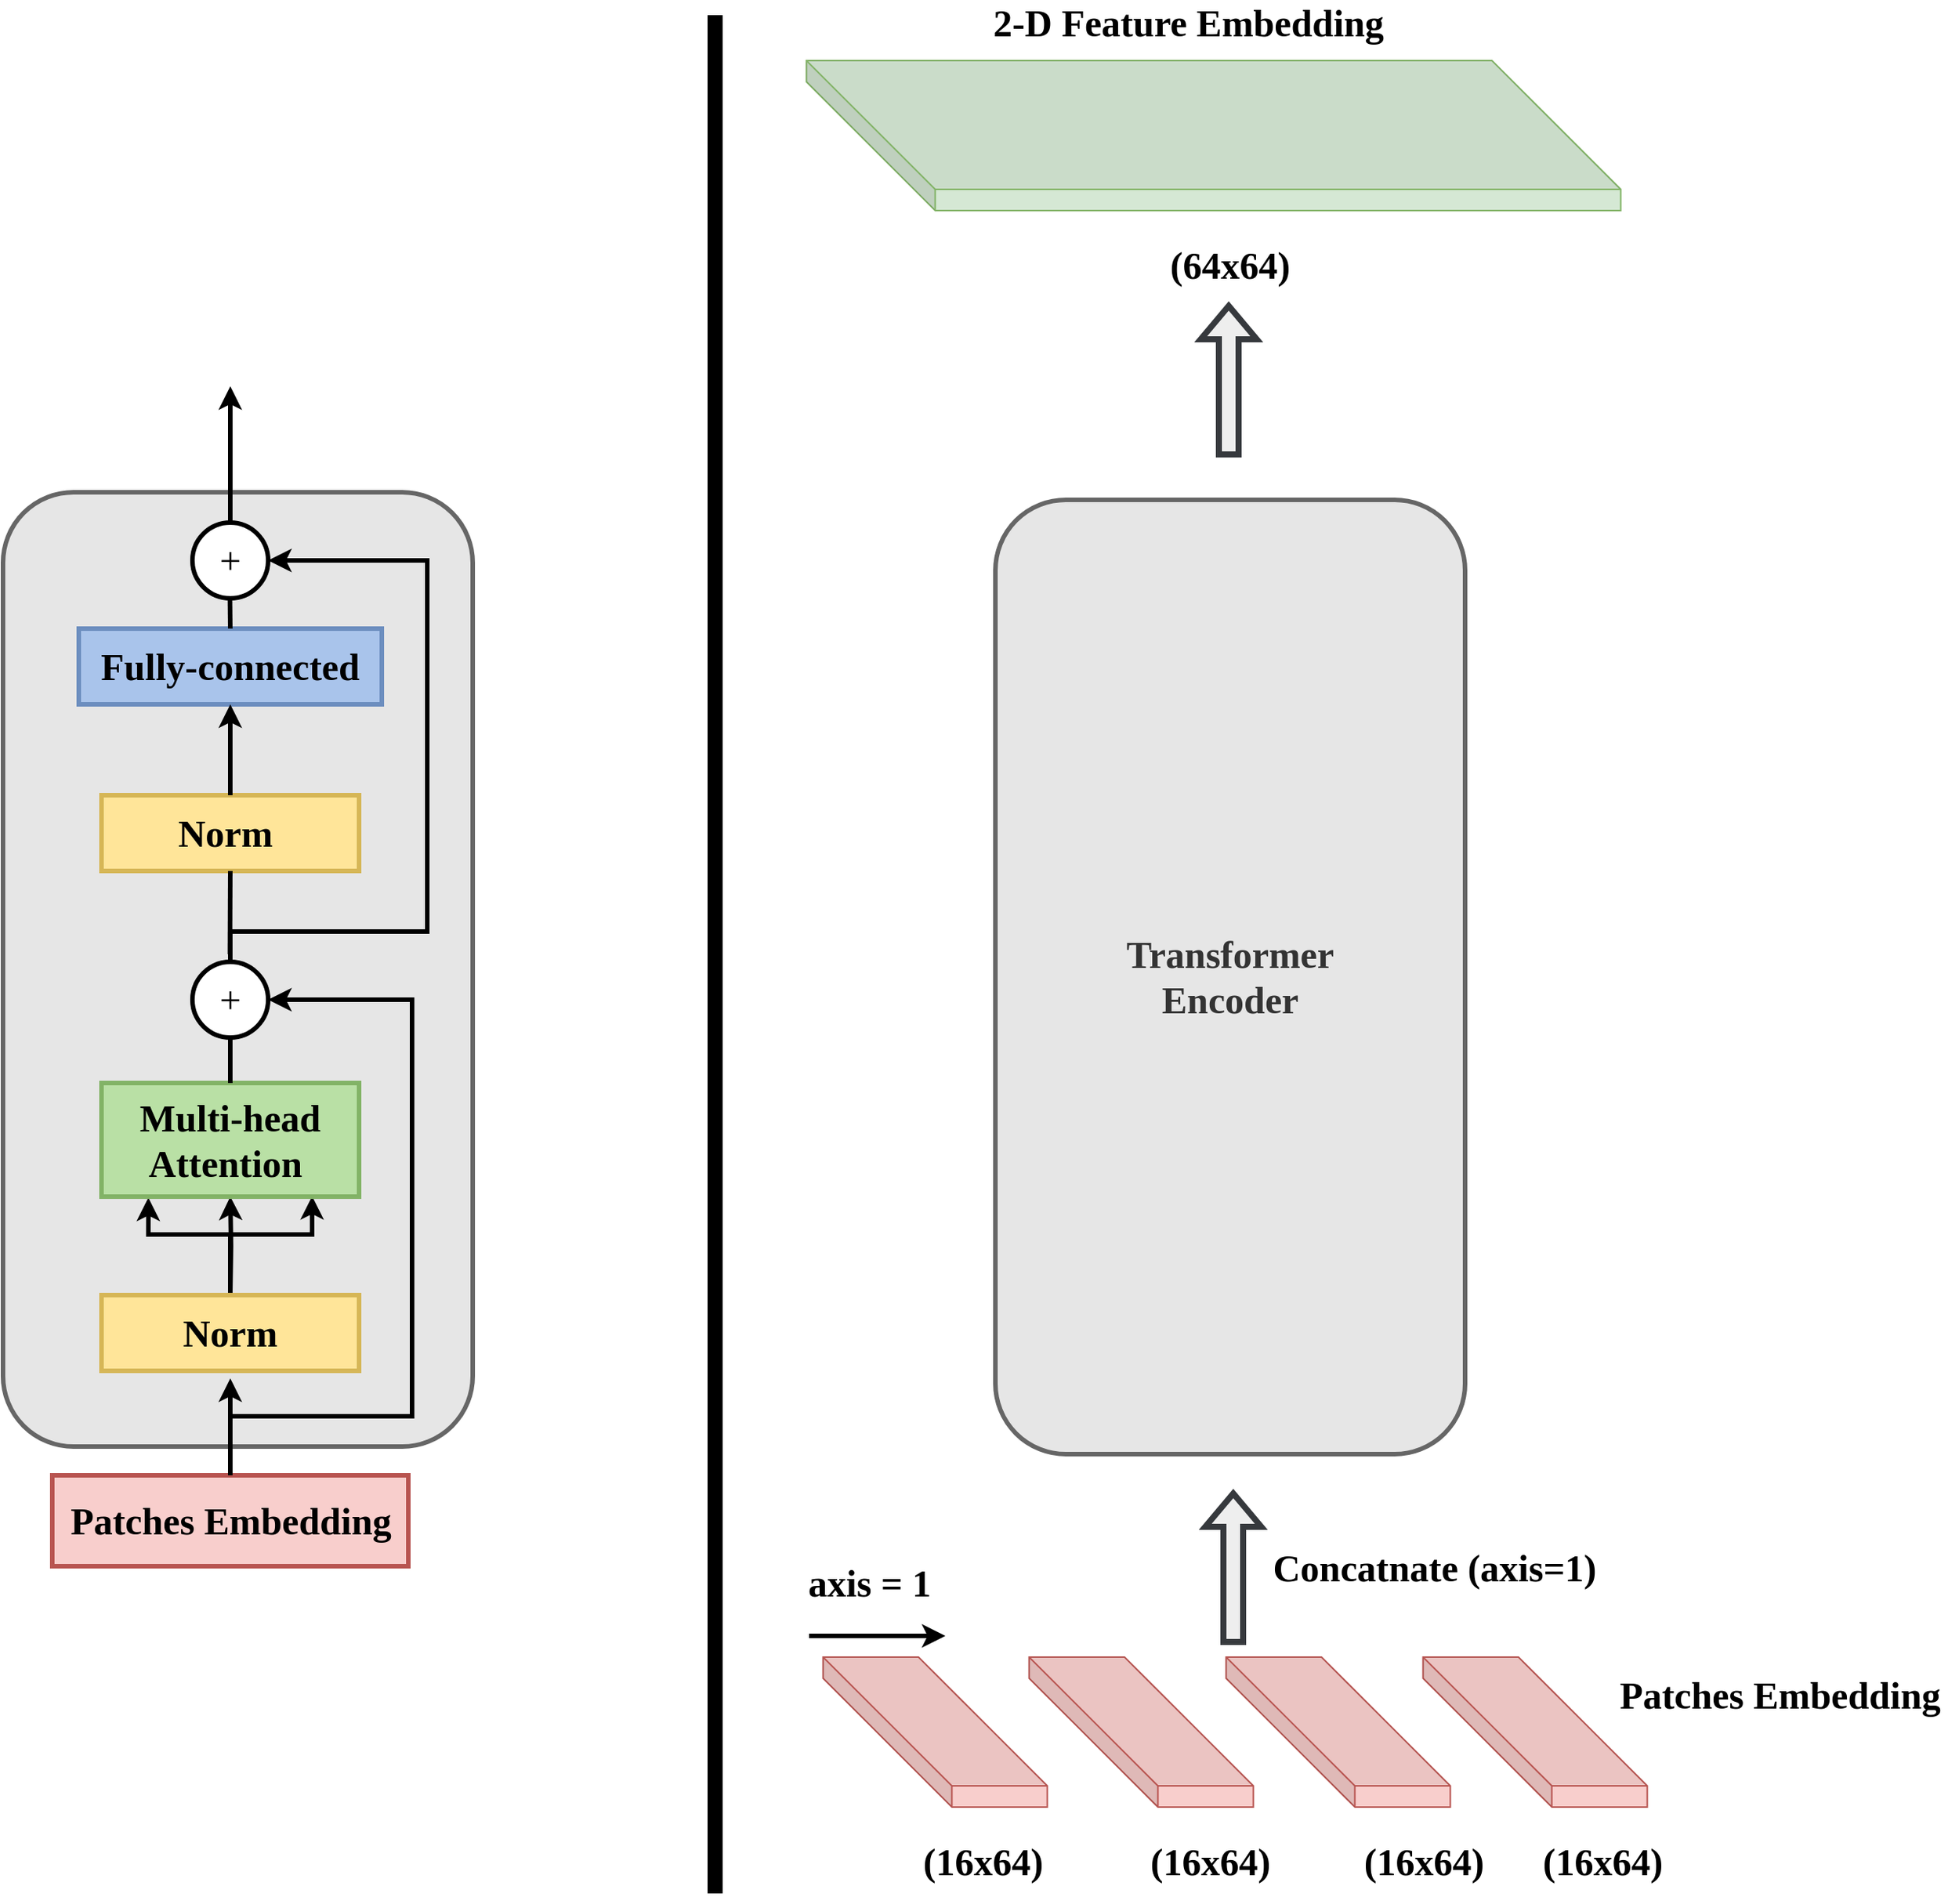 <mxfile version="22.0.8" type="google">
  <diagram name="Trang-1" id="IyQAXdZGtz3G4IscLwGx">
    <mxGraphModel grid="1" page="1" gridSize="10" guides="1" tooltips="1" connect="1" arrows="1" fold="1" pageScale="1" pageWidth="827" pageHeight="1169" math="0" shadow="0">
      <root>
        <mxCell id="0" />
        <mxCell id="1" parent="0" />
        <mxCell id="waNTQ4cFwyrJP3Vw7fTP-22" value="Transformer&lt;br style=&quot;font-size: 25px;&quot;&gt;Encoder" style="rounded=1;whiteSpace=wrap;html=1;fontSize=25;fontStyle=1;strokeWidth=3;fillColor=#E6E6E6;fontColor=#333333;strokeColor=#666666;fontFamily=Times New Roman;glass=0;" vertex="1" parent="1">
          <mxGeometry x="2105" width="310" height="630" as="geometry" />
        </mxCell>
        <mxCell id="waNTQ4cFwyrJP3Vw7fTP-44" value="" style="shape=cube;whiteSpace=wrap;html=1;boundedLbl=1;backgroundOutline=1;darkOpacity=0.05;darkOpacity2=0.1;size=85;fillColor=#d5e8d4;strokeColor=#82b366;fontSize=25;" vertex="1" parent="1">
          <mxGeometry x="1980.25" y="-290" width="537.5" height="99" as="geometry" />
        </mxCell>
        <mxCell id="waNTQ4cFwyrJP3Vw7fTP-49" value="(64x64)" style="text;html=1;strokeColor=none;fillColor=none;align=center;verticalAlign=middle;whiteSpace=wrap;rounded=0;fontSize=25;fontStyle=1;fontFamily=Times New Roman;" vertex="1" parent="1">
          <mxGeometry x="2170" y="-170" width="180" height="30" as="geometry" />
        </mxCell>
        <mxCell id="waNTQ4cFwyrJP3Vw7fTP-52" value="" style="endArrow=classic;html=1;rounded=0;shape=flexArrow;strokeWidth=4;fontFamily=Times New Roman;entryX=0.5;entryY=1;entryDx=0;entryDy=0;fontSize=25;fillColor=#eeeeee;strokeColor=#36393d;" edge="1" parent="1">
          <mxGeometry width="50" height="50" relative="1" as="geometry">
            <mxPoint x="2259" y="-28" as="sourcePoint" />
            <mxPoint x="2259" y="-130" as="targetPoint" />
          </mxGeometry>
        </mxCell>
        <mxCell id="waNTQ4cFwyrJP3Vw7fTP-53" value="" style="group;fontSize=25;" connectable="0" vertex="1" parent="1">
          <mxGeometry x="1980.25" y="764" width="616" height="150" as="geometry" />
        </mxCell>
        <mxCell id="waNTQ4cFwyrJP3Vw7fTP-36" value="(16x64)" style="text;html=1;strokeColor=none;fillColor=none;align=center;verticalAlign=middle;whiteSpace=wrap;rounded=0;fontSize=25;fontStyle=1;fontFamily=Times New Roman;" vertex="1" parent="waNTQ4cFwyrJP3Vw7fTP-53">
          <mxGeometry x="436" y="120" width="180" height="30" as="geometry" />
        </mxCell>
        <mxCell id="waNTQ4cFwyrJP3Vw7fTP-54" value="" style="endArrow=none;html=1;rounded=0;fontSize=25;strokeWidth=10;" edge="1" parent="1">
          <mxGeometry width="50" height="50" relative="1" as="geometry">
            <mxPoint x="1920" y="920" as="sourcePoint" />
            <mxPoint x="1920" y="-320" as="targetPoint" />
          </mxGeometry>
        </mxCell>
        <mxCell id="waNTQ4cFwyrJP3Vw7fTP-24" value="" style="shape=cube;whiteSpace=wrap;html=1;boundedLbl=1;backgroundOutline=1;darkOpacity=0.05;darkOpacity2=0.1;size=85;fillColor=#f8cecc;strokeColor=#b85450;fontSize=25;" vertex="1" parent="1">
          <mxGeometry x="1991.25" y="764" width="148" height="99" as="geometry" />
        </mxCell>
        <mxCell id="waNTQ4cFwyrJP3Vw7fTP-26" value="" style="shape=cube;whiteSpace=wrap;html=1;boundedLbl=1;backgroundOutline=1;darkOpacity=0.05;darkOpacity2=0.1;size=85;fillColor=#f8cecc;strokeColor=#b85450;fontSize=25;" vertex="1" parent="1">
          <mxGeometry x="2127.25" y="764" width="148" height="99" as="geometry" />
        </mxCell>
        <mxCell id="waNTQ4cFwyrJP3Vw7fTP-27" value="" style="shape=cube;whiteSpace=wrap;html=1;boundedLbl=1;backgroundOutline=1;darkOpacity=0.05;darkOpacity2=0.1;size=85;fillColor=#f8cecc;strokeColor=#b85450;fontSize=25;" vertex="1" parent="1">
          <mxGeometry x="2257.25" y="764" width="148" height="99" as="geometry" />
        </mxCell>
        <mxCell id="waNTQ4cFwyrJP3Vw7fTP-28" value="" style="shape=cube;whiteSpace=wrap;html=1;boundedLbl=1;backgroundOutline=1;darkOpacity=0.05;darkOpacity2=0.1;size=85;fillColor=#f8cecc;strokeColor=#b85450;fontSize=25;" vertex="1" parent="1">
          <mxGeometry x="2387.25" y="764" width="148" height="99" as="geometry" />
        </mxCell>
        <mxCell id="waNTQ4cFwyrJP3Vw7fTP-33" value="(16x64)" style="text;html=1;strokeColor=none;fillColor=none;align=center;verticalAlign=middle;whiteSpace=wrap;rounded=0;fontSize=25;fontStyle=1;fontFamily=Times New Roman;" vertex="1" parent="1">
          <mxGeometry x="2007.25" y="884" width="180" height="30" as="geometry" />
        </mxCell>
        <mxCell id="waNTQ4cFwyrJP3Vw7fTP-34" value="(16x64)" style="text;html=1;strokeColor=none;fillColor=none;align=center;verticalAlign=middle;whiteSpace=wrap;rounded=0;fontSize=25;fontStyle=1;fontFamily=Times New Roman;" vertex="1" parent="1">
          <mxGeometry x="2157.25" y="884" width="180" height="30" as="geometry" />
        </mxCell>
        <mxCell id="waNTQ4cFwyrJP3Vw7fTP-35" value="(16x64)" style="text;html=1;strokeColor=none;fillColor=none;align=center;verticalAlign=middle;whiteSpace=wrap;rounded=0;fontSize=25;fontStyle=1;fontFamily=Times New Roman;" vertex="1" parent="1">
          <mxGeometry x="2298.25" y="884" width="180" height="30" as="geometry" />
        </mxCell>
        <mxCell id="FURbgzxlk4nIeYmYdQuI-2" value="" style="endArrow=classic;html=1;rounded=0;shape=flexArrow;strokeWidth=4;fontFamily=Times New Roman;entryX=0.5;entryY=1;entryDx=0;entryDy=0;fontSize=25;fillColor=#eeeeee;strokeColor=#36393d;" edge="1" parent="1">
          <mxGeometry width="50" height="50" relative="1" as="geometry">
            <mxPoint x="2262" y="756" as="sourcePoint" />
            <mxPoint x="2262" y="654" as="targetPoint" />
          </mxGeometry>
        </mxCell>
        <mxCell id="FURbgzxlk4nIeYmYdQuI-3" value="Concatnate (axis=1)" style="text;html=1;strokeColor=none;fillColor=none;align=center;verticalAlign=middle;whiteSpace=wrap;rounded=0;fontSize=25;fontStyle=1;fontFamily=Times New Roman;" vertex="1" parent="1">
          <mxGeometry x="2270" y="690" width="250" height="30" as="geometry" />
        </mxCell>
        <mxCell id="waNTQ4cFwyrJP3Vw7fTP-2" value="" style="rounded=1;whiteSpace=wrap;html=1;fontSize=25;fontStyle=0;strokeWidth=3;fillColor=#E6E6E6;fontColor=#333333;strokeColor=#666666;fontFamily=Times New Roman;glass=0;" vertex="1" parent="1">
          <mxGeometry x="1450" y="-5" width="310" height="630" as="geometry" />
        </mxCell>
        <mxCell id="waNTQ4cFwyrJP3Vw7fTP-3" style="edgeStyle=orthogonalEdgeStyle;rounded=0;hachureGap=4;orthogonalLoop=1;jettySize=auto;html=1;fontFamily=Architects Daughter;fontSource=https%3A%2F%2Ffonts.googleapis.com%2Fcss%3Ffamily%3DArchitects%2BDaughter;fontSize=25;strokeWidth=3;fontStyle=0" edge="1" parent="1" source="waNTQ4cFwyrJP3Vw7fTP-4">
          <mxGeometry relative="1" as="geometry">
            <mxPoint x="1600" y="580" as="targetPoint" />
            <Array as="points">
              <mxPoint x="1600" y="615" />
              <mxPoint x="1600" y="615" />
            </Array>
          </mxGeometry>
        </mxCell>
        <mxCell id="waNTQ4cFwyrJP3Vw7fTP-4" value="Patches Embedding" style="rounded=0;whiteSpace=wrap;html=1;hachureGap=4;fontFamily=Times New Roman;fontSize=25;fillColor=#f8cecc;strokeColor=#b85450;strokeWidth=3;fontStyle=1" vertex="1" parent="1">
          <mxGeometry x="1482.5" y="644" width="235" height="60" as="geometry" />
        </mxCell>
        <mxCell id="waNTQ4cFwyrJP3Vw7fTP-5" value="" style="edgeStyle=orthogonalEdgeStyle;rounded=0;hachureGap=4;orthogonalLoop=1;jettySize=auto;html=1;fontFamily=Architects Daughter;fontSource=https%3A%2F%2Ffonts.googleapis.com%2Fcss%3Ffamily%3DArchitects%2BDaughter;fontSize=25;strokeWidth=3;fontStyle=0" edge="1" parent="1" target="waNTQ4cFwyrJP3Vw7fTP-8">
          <mxGeometry relative="1" as="geometry">
            <mxPoint x="1600" y="525.0" as="sourcePoint" />
          </mxGeometry>
        </mxCell>
        <mxCell id="waNTQ4cFwyrJP3Vw7fTP-6" style="edgeStyle=orthogonalEdgeStyle;rounded=0;hachureGap=4;orthogonalLoop=1;jettySize=auto;html=1;entryX=0.182;entryY=1.009;entryDx=0;entryDy=0;fontFamily=Architects Daughter;fontSource=https%3A%2F%2Ffonts.googleapis.com%2Fcss%3Ffamily%3DArchitects%2BDaughter;fontSize=25;entryPerimeter=0;strokeWidth=3;fontStyle=0" edge="1" parent="1" target="waNTQ4cFwyrJP3Vw7fTP-8">
          <mxGeometry relative="1" as="geometry">
            <mxPoint x="1600" y="525.0" as="sourcePoint" />
            <Array as="points">
              <mxPoint x="1600" y="485" />
              <mxPoint x="1546" y="485" />
            </Array>
          </mxGeometry>
        </mxCell>
        <mxCell id="waNTQ4cFwyrJP3Vw7fTP-7" style="edgeStyle=orthogonalEdgeStyle;rounded=0;hachureGap=4;orthogonalLoop=1;jettySize=auto;html=1;entryX=0.816;entryY=0.996;entryDx=0;entryDy=0;fontFamily=Architects Daughter;fontSource=https%3A%2F%2Ffonts.googleapis.com%2Fcss%3Ffamily%3DArchitects%2BDaughter;fontSize=25;entryPerimeter=0;strokeWidth=3;fontStyle=0" edge="1" parent="1" target="waNTQ4cFwyrJP3Vw7fTP-8">
          <mxGeometry relative="1" as="geometry">
            <mxPoint x="1600" y="525.0" as="sourcePoint" />
            <Array as="points">
              <mxPoint x="1600" y="485" />
              <mxPoint x="1654" y="485" />
              <mxPoint x="1654" y="460" />
            </Array>
          </mxGeometry>
        </mxCell>
        <mxCell id="waNTQ4cFwyrJP3Vw7fTP-8" value="Multi-head Attention&amp;nbsp;" style="rounded=0;whiteSpace=wrap;html=1;hachureGap=4;fontFamily=Times New Roman;fontSize=25;fillColor=#B9E0A5;strokeColor=#82b366;strokeWidth=3;fontStyle=1" vertex="1" parent="1">
          <mxGeometry x="1515" y="385" width="170" height="75" as="geometry" />
        </mxCell>
        <mxCell id="waNTQ4cFwyrJP3Vw7fTP-9" value="Norm&amp;nbsp;" style="rounded=0;whiteSpace=wrap;html=1;hachureGap=4;fontFamily=Times New Roman;fontSize=25;fillColor=#FFE599;strokeColor=#d6b656;strokeWidth=3;fontStyle=1" vertex="1" parent="1">
          <mxGeometry x="1515" y="195" width="170" height="50" as="geometry" />
        </mxCell>
        <mxCell id="waNTQ4cFwyrJP3Vw7fTP-10" value="Fully-connected" style="rounded=0;whiteSpace=wrap;html=1;hachureGap=4;fontFamily=Times New Roman;fontSize=25;fillColor=#A9C4EB;strokeColor=#6c8ebf;strokeWidth=3;fontStyle=1" vertex="1" parent="1">
          <mxGeometry x="1500" y="85" width="200" height="50" as="geometry" />
        </mxCell>
        <mxCell id="waNTQ4cFwyrJP3Vw7fTP-11" value="" style="edgeStyle=orthogonalEdgeStyle;rounded=0;hachureGap=4;orthogonalLoop=1;jettySize=auto;html=1;fontFamily=Architects Daughter;fontSource=https%3A%2F%2Ffonts.googleapis.com%2Fcss%3Ffamily%3DArchitects%2BDaughter;fontSize=25;strokeWidth=3;fontStyle=0" edge="1" parent="1" source="waNTQ4cFwyrJP3Vw7fTP-9" target="waNTQ4cFwyrJP3Vw7fTP-10">
          <mxGeometry relative="1" as="geometry" />
        </mxCell>
        <mxCell id="waNTQ4cFwyrJP3Vw7fTP-12" style="edgeStyle=orthogonalEdgeStyle;rounded=0;hachureGap=4;orthogonalLoop=1;jettySize=auto;html=1;fontFamily=Architects Daughter;fontSource=https%3A%2F%2Ffonts.googleapis.com%2Fcss%3Ffamily%3DArchitects%2BDaughter;fontSize=25;strokeWidth=3;fontStyle=0" edge="1" parent="1" source="waNTQ4cFwyrJP3Vw7fTP-13">
          <mxGeometry relative="1" as="geometry">
            <mxPoint x="1600" y="-75" as="targetPoint" />
          </mxGeometry>
        </mxCell>
        <mxCell id="waNTQ4cFwyrJP3Vw7fTP-13" value="&lt;font style=&quot;font-size: 25px;&quot;&gt;&lt;span style=&quot;font-size: 25px;&quot;&gt;+&lt;/span&gt;&lt;/font&gt;" style="ellipse;whiteSpace=wrap;html=1;aspect=fixed;hachureGap=4;fontFamily=Times New Roman;fontSize=25;strokeWidth=3;fontStyle=0" vertex="1" parent="1">
          <mxGeometry x="1575" y="15" width="50" height="50" as="geometry" />
        </mxCell>
        <mxCell id="waNTQ4cFwyrJP3Vw7fTP-14" style="edgeStyle=orthogonalEdgeStyle;rounded=0;hachureGap=4;orthogonalLoop=1;jettySize=auto;html=1;entryX=1;entryY=0.5;entryDx=0;entryDy=0;fontFamily=Architects Daughter;fontSource=https%3A%2F%2Ffonts.googleapis.com%2Fcss%3Ffamily%3DArchitects%2BDaughter;fontSize=25;strokeWidth=3;fontStyle=0" edge="1" parent="1" source="waNTQ4cFwyrJP3Vw7fTP-15" target="waNTQ4cFwyrJP3Vw7fTP-13">
          <mxGeometry relative="1" as="geometry">
            <Array as="points">
              <mxPoint x="1600" y="285" />
              <mxPoint x="1730" y="285" />
              <mxPoint x="1730" y="40" />
            </Array>
          </mxGeometry>
        </mxCell>
        <mxCell id="waNTQ4cFwyrJP3Vw7fTP-15" value="&lt;span style=&quot;font-size: 25px;&quot;&gt;&lt;font style=&quot;font-size: 25px;&quot;&gt;+&lt;/font&gt;&lt;/span&gt;" style="ellipse;whiteSpace=wrap;html=1;aspect=fixed;hachureGap=4;fontFamily=Times New Roman;fontSize=25;strokeWidth=3;fontStyle=0" vertex="1" parent="1">
          <mxGeometry x="1575" y="305" width="50" height="50" as="geometry" />
        </mxCell>
        <mxCell id="waNTQ4cFwyrJP3Vw7fTP-16" style="edgeStyle=orthogonalEdgeStyle;rounded=0;hachureGap=4;orthogonalLoop=1;jettySize=auto;html=1;entryX=1;entryY=0.5;entryDx=0;entryDy=0;fontFamily=Architects Daughter;fontSource=https%3A%2F%2Ffonts.googleapis.com%2Fcss%3Ffamily%3DArchitects%2BDaughter;fontSize=25;strokeWidth=3;fontStyle=0" edge="1" parent="1" source="waNTQ4cFwyrJP3Vw7fTP-4" target="waNTQ4cFwyrJP3Vw7fTP-15">
          <mxGeometry relative="1" as="geometry">
            <Array as="points">
              <mxPoint x="1600" y="605" />
              <mxPoint x="1720" y="605" />
              <mxPoint x="1720" y="330" />
            </Array>
          </mxGeometry>
        </mxCell>
        <mxCell id="waNTQ4cFwyrJP3Vw7fTP-17" value="" style="endArrow=none;html=1;rounded=0;hachureGap=4;fontFamily=Architects Daughter;fontSource=https%3A%2F%2Ffonts.googleapis.com%2Fcss%3Ffamily%3DArchitects%2BDaughter;fontSize=25;exitX=0.5;exitY=0;exitDx=0;exitDy=0;strokeWidth=3;fontStyle=0" edge="1" parent="1" source="waNTQ4cFwyrJP3Vw7fTP-8">
          <mxGeometry width="50" height="50" relative="1" as="geometry">
            <mxPoint x="1550" y="405" as="sourcePoint" />
            <mxPoint x="1600" y="355" as="targetPoint" />
          </mxGeometry>
        </mxCell>
        <mxCell id="waNTQ4cFwyrJP3Vw7fTP-18" value="" style="endArrow=none;html=1;rounded=0;hachureGap=4;fontFamily=Architects Daughter;fontSource=https%3A%2F%2Ffonts.googleapis.com%2Fcss%3Ffamily%3DArchitects%2BDaughter;fontSize=25;exitX=0.5;exitY=0;exitDx=0;exitDy=0;strokeWidth=3;fontStyle=0;entryX=0.5;entryY=1;entryDx=0;entryDy=0;" edge="1" parent="1" target="waNTQ4cFwyrJP3Vw7fTP-9">
          <mxGeometry width="50" height="50" relative="1" as="geometry">
            <mxPoint x="1599.77" y="300" as="sourcePoint" />
            <mxPoint x="1599.77" y="255" as="targetPoint" />
          </mxGeometry>
        </mxCell>
        <mxCell id="waNTQ4cFwyrJP3Vw7fTP-19" value="" style="endArrow=none;html=1;rounded=0;hachureGap=4;fontFamily=Architects Daughter;fontSource=https%3A%2F%2Ffonts.googleapis.com%2Fcss%3Ffamily%3DArchitects%2BDaughter;fontSize=25;exitX=0.5;exitY=0;exitDx=0;exitDy=0;strokeWidth=3;fontStyle=0" edge="1" parent="1" source="waNTQ4cFwyrJP3Vw7fTP-10">
          <mxGeometry width="50" height="50" relative="1" as="geometry">
            <mxPoint x="1600" y="85" as="sourcePoint" />
            <mxPoint x="1599.77" y="65" as="targetPoint" />
          </mxGeometry>
        </mxCell>
        <mxCell id="waNTQ4cFwyrJP3Vw7fTP-20" value="Norm" style="rounded=0;whiteSpace=wrap;html=1;hachureGap=4;fontFamily=Times New Roman;fontSize=25;fillColor=#FFE599;strokeColor=#d6b656;strokeWidth=3;fontStyle=1" vertex="1" parent="1">
          <mxGeometry x="1515" y="525" width="170" height="50" as="geometry" />
        </mxCell>
        <mxCell id="Q_eFx1F2wPKfdcBYnAj3-3" value="2-D Feature Embedding" style="text;html=1;strokeColor=none;fillColor=none;align=center;verticalAlign=middle;whiteSpace=wrap;rounded=0;fontSize=25;fontStyle=1;fontFamily=Times New Roman;" vertex="1" parent="1">
          <mxGeometry x="2067" y="-330" width="331" height="30" as="geometry" />
        </mxCell>
        <mxCell id="Q_eFx1F2wPKfdcBYnAj3-4" value="Patches Embedding" style="text;html=1;strokeColor=none;fillColor=none;align=center;verticalAlign=middle;whiteSpace=wrap;rounded=0;fontSize=25;fontStyle=1;fontFamily=Times New Roman;" vertex="1" parent="1">
          <mxGeometry x="2505.75" y="774" width="234.25" height="30" as="geometry" />
        </mxCell>
        <mxCell id="05jl3Go5k0wxR1S9r446-1" value="" style="endArrow=classic;html=1;rounded=0;strokeWidth=3;" edge="1" parent="1">
          <mxGeometry width="50" height="50" relative="1" as="geometry">
            <mxPoint x="1982" y="750" as="sourcePoint" />
            <mxPoint x="2072" y="750" as="targetPoint" />
          </mxGeometry>
        </mxCell>
        <mxCell id="05jl3Go5k0wxR1S9r446-2" value="axis = 1" style="text;html=1;strokeColor=none;fillColor=none;align=center;verticalAlign=middle;whiteSpace=wrap;rounded=0;fontSize=25;fontStyle=1;fontFamily=Times New Roman;" vertex="1" parent="1">
          <mxGeometry x="1905" y="700" width="234.25" height="30" as="geometry" />
        </mxCell>
      </root>
    </mxGraphModel>
  </diagram>
</mxfile>
